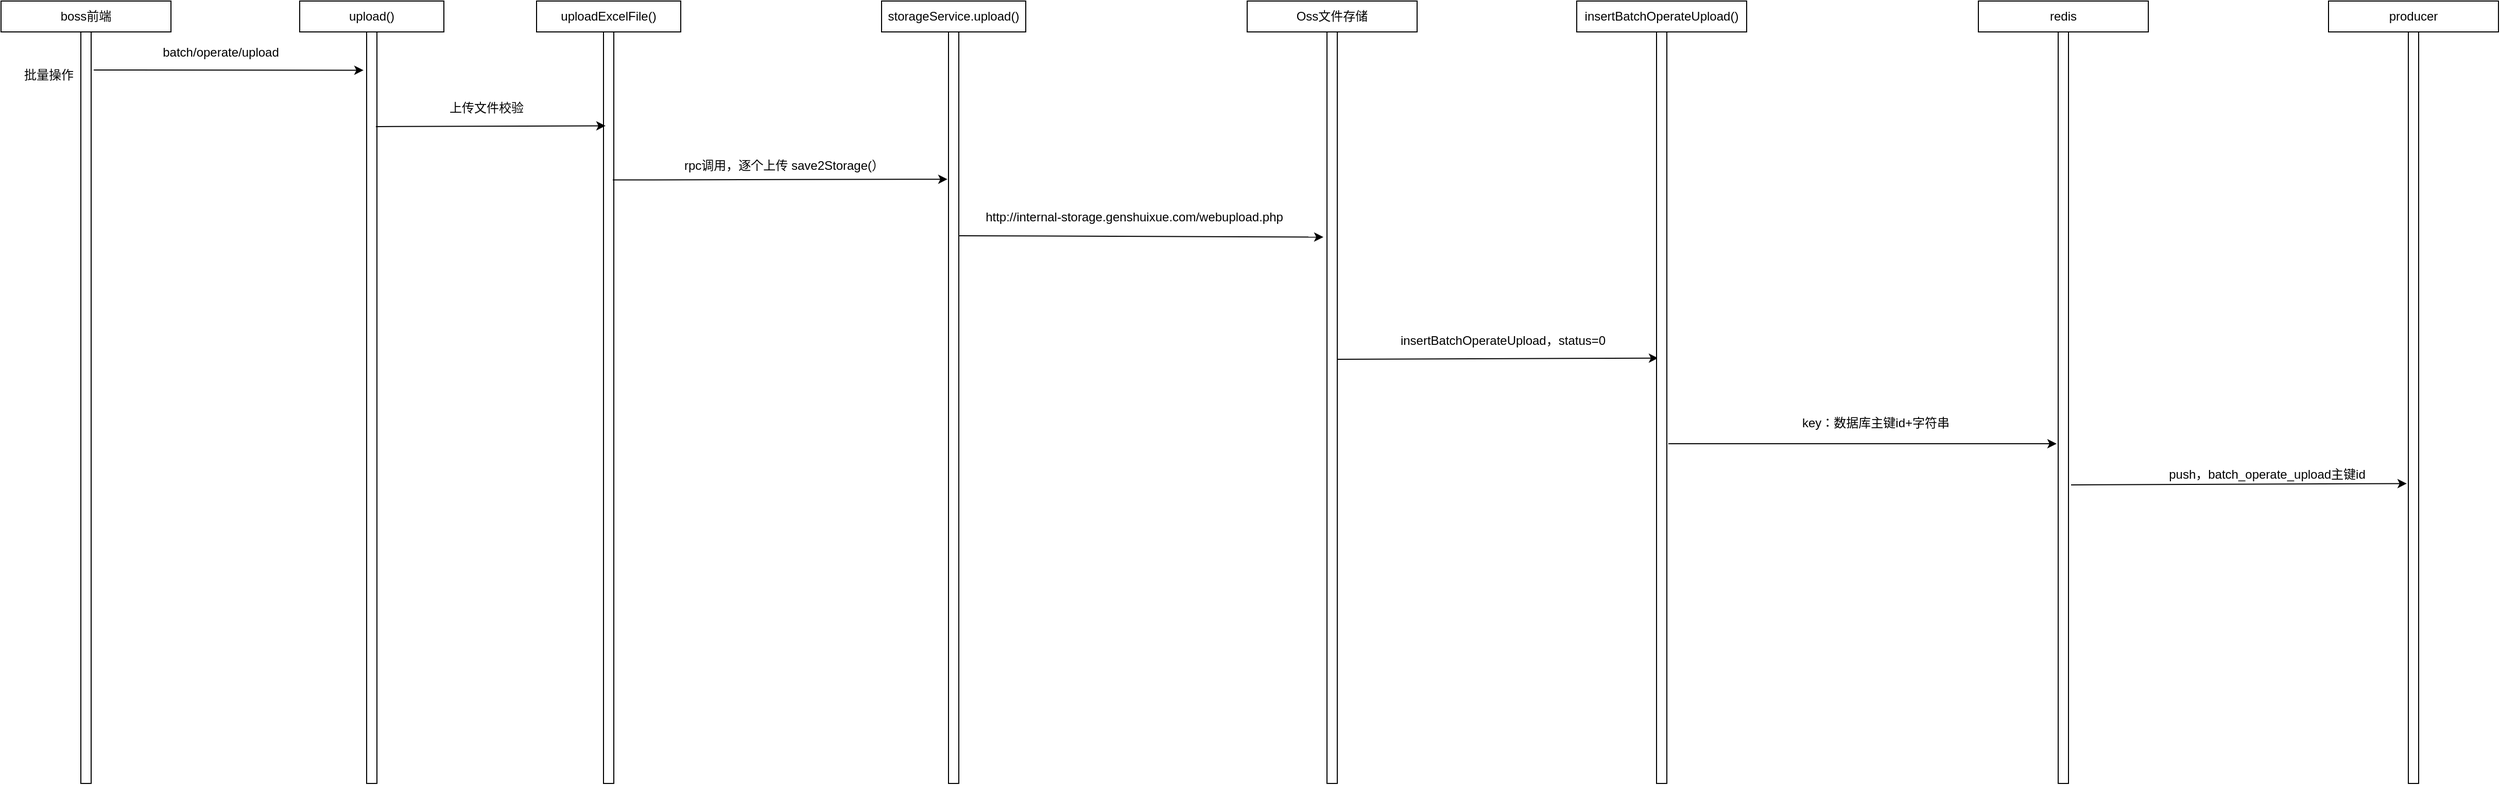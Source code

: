 <mxfile version="14.2.9" type="github">
  <diagram id="bskKvsHge31UiA6hYzuj" name="Page-1">
    <mxGraphModel dx="4633" dy="717" grid="1" gridSize="10" guides="1" tooltips="1" connect="1" arrows="1" fold="1" page="1" pageScale="1" pageWidth="3300" pageHeight="4681" math="0" shadow="0">
      <root>
        <mxCell id="0" />
        <mxCell id="1" parent="0" />
        <mxCell id="gw_4AoOqEpiKTLtsriPl-2" value="upload()" style="rounded=0;whiteSpace=wrap;html=1;" vertex="1" parent="1">
          <mxGeometry x="110" y="50" width="140" height="30" as="geometry" />
        </mxCell>
        <mxCell id="gw_4AoOqEpiKTLtsriPl-3" value="" style="rounded=0;whiteSpace=wrap;html=1;" vertex="1" parent="1">
          <mxGeometry x="175" y="80" width="10" height="730" as="geometry" />
        </mxCell>
        <mxCell id="gw_4AoOqEpiKTLtsriPl-4" value="uploadExcelFile()" style="rounded=0;whiteSpace=wrap;html=1;" vertex="1" parent="1">
          <mxGeometry x="340" y="50" width="140" height="30" as="geometry" />
        </mxCell>
        <mxCell id="gw_4AoOqEpiKTLtsriPl-5" value="" style="rounded=0;whiteSpace=wrap;html=1;" vertex="1" parent="1">
          <mxGeometry x="405" y="80" width="10" height="730" as="geometry" />
        </mxCell>
        <mxCell id="gw_4AoOqEpiKTLtsriPl-6" value="storageService.upload()" style="rounded=0;whiteSpace=wrap;html=1;" vertex="1" parent="1">
          <mxGeometry x="675" y="50" width="140" height="30" as="geometry" />
        </mxCell>
        <mxCell id="gw_4AoOqEpiKTLtsriPl-7" value="" style="rounded=0;whiteSpace=wrap;html=1;" vertex="1" parent="1">
          <mxGeometry x="740" y="80" width="10" height="730" as="geometry" />
        </mxCell>
        <mxCell id="gw_4AoOqEpiKTLtsriPl-8" value="Oss文件存储" style="rounded=0;whiteSpace=wrap;html=1;" vertex="1" parent="1">
          <mxGeometry x="1030" y="50" width="165" height="30" as="geometry" />
        </mxCell>
        <mxCell id="gw_4AoOqEpiKTLtsriPl-9" value="" style="rounded=0;whiteSpace=wrap;html=1;" vertex="1" parent="1">
          <mxGeometry x="1107.5" y="80" width="10" height="730" as="geometry" />
        </mxCell>
        <mxCell id="gw_4AoOqEpiKTLtsriPl-10" value="" style="endArrow=classic;html=1;entryX=-0.3;entryY=0.051;entryDx=0;entryDy=0;entryPerimeter=0;" edge="1" parent="1" target="gw_4AoOqEpiKTLtsriPl-3">
          <mxGeometry width="50" height="50" relative="1" as="geometry">
            <mxPoint x="-90" y="117" as="sourcePoint" />
            <mxPoint x="149" y="117.23" as="targetPoint" />
          </mxGeometry>
        </mxCell>
        <mxCell id="gw_4AoOqEpiKTLtsriPl-11" value="batch/operate/upload" style="text;html=1;align=center;verticalAlign=middle;resizable=0;points=[];autosize=1;" vertex="1" parent="1">
          <mxGeometry x="-32" y="90" width="130" height="20" as="geometry" />
        </mxCell>
        <mxCell id="gw_4AoOqEpiKTLtsriPl-12" value="" style="endArrow=classic;html=1;exitX=0.8;exitY=0.052;exitDx=0;exitDy=0;exitPerimeter=0;entryX=0.1;entryY=0.051;entryDx=0;entryDy=0;entryPerimeter=0;" edge="1" parent="1">
          <mxGeometry width="50" height="50" relative="1" as="geometry">
            <mxPoint x="184" y="171.96" as="sourcePoint" />
            <mxPoint x="407" y="171.23" as="targetPoint" />
          </mxGeometry>
        </mxCell>
        <mxCell id="gw_4AoOqEpiKTLtsriPl-13" value="上传文件校验" style="text;html=1;align=center;verticalAlign=middle;resizable=0;points=[];autosize=1;" vertex="1" parent="1">
          <mxGeometry x="246" y="144" width="90" height="20" as="geometry" />
        </mxCell>
        <mxCell id="gw_4AoOqEpiKTLtsriPl-16" value="" style="endArrow=classic;html=1;exitX=0.8;exitY=0.052;exitDx=0;exitDy=0;exitPerimeter=0;entryX=-0.35;entryY=0.273;entryDx=0;entryDy=0;entryPerimeter=0;" edge="1" parent="1" target="gw_4AoOqEpiKTLtsriPl-9">
          <mxGeometry width="50" height="50" relative="1" as="geometry">
            <mxPoint x="750" y="277.96" as="sourcePoint" />
            <mxPoint x="1067" y="278.02" as="targetPoint" />
          </mxGeometry>
        </mxCell>
        <mxCell id="gw_4AoOqEpiKTLtsriPl-17" value="http://internal-storage.genshuixue.com/webupload.php" style="text;html=1;align=center;verticalAlign=middle;resizable=0;points=[];autosize=1;" vertex="1" parent="1">
          <mxGeometry x="770" y="250" width="300" height="20" as="geometry" />
        </mxCell>
        <mxCell id="gw_4AoOqEpiKTLtsriPl-20" value="批量操作" style="text;html=1;strokeColor=none;fillColor=none;align=center;verticalAlign=middle;whiteSpace=wrap;rounded=0;" vertex="1" parent="1">
          <mxGeometry x="-160" y="110" width="53" height="23" as="geometry" />
        </mxCell>
        <mxCell id="gw_4AoOqEpiKTLtsriPl-23" value="" style="endArrow=classic;html=1;exitX=0.8;exitY=0.052;exitDx=0;exitDy=0;exitPerimeter=0;entryX=0.15;entryY=0.434;entryDx=0;entryDy=0;entryPerimeter=0;" edge="1" parent="1" target="gw_4AoOqEpiKTLtsriPl-35">
          <mxGeometry width="50" height="50" relative="1" as="geometry">
            <mxPoint x="1117.5" y="397.96" as="sourcePoint" />
            <mxPoint x="1664" y="396.67" as="targetPoint" />
          </mxGeometry>
        </mxCell>
        <mxCell id="gw_4AoOqEpiKTLtsriPl-24" value="insertBatchOperateUpload，status=0" style="text;html=1;align=center;verticalAlign=middle;resizable=0;points=[];autosize=1;" vertex="1" parent="1">
          <mxGeometry x="1172.5" y="370" width="210" height="20" as="geometry" />
        </mxCell>
        <mxCell id="gw_4AoOqEpiKTLtsriPl-29" value="boss前端" style="rounded=0;whiteSpace=wrap;html=1;" vertex="1" parent="1">
          <mxGeometry x="-180" y="50" width="165" height="30" as="geometry" />
        </mxCell>
        <mxCell id="gw_4AoOqEpiKTLtsriPl-30" value="" style="rounded=0;whiteSpace=wrap;html=1;" vertex="1" parent="1">
          <mxGeometry x="-102.5" y="80" width="10" height="730" as="geometry" />
        </mxCell>
        <mxCell id="gw_4AoOqEpiKTLtsriPl-34" value="insertBatchOperateUpload()" style="rounded=0;whiteSpace=wrap;html=1;" vertex="1" parent="1">
          <mxGeometry x="1350" y="50" width="165" height="30" as="geometry" />
        </mxCell>
        <mxCell id="gw_4AoOqEpiKTLtsriPl-35" value="" style="rounded=0;whiteSpace=wrap;html=1;" vertex="1" parent="1">
          <mxGeometry x="1427.5" y="80" width="10" height="730" as="geometry" />
        </mxCell>
        <mxCell id="gw_4AoOqEpiKTLtsriPl-36" value="" style="endArrow=classic;html=1;exitX=0.9;exitY=0.197;exitDx=0;exitDy=0;exitPerimeter=0;entryX=-0.1;entryY=0.196;entryDx=0;entryDy=0;entryPerimeter=0;" edge="1" parent="1" source="gw_4AoOqEpiKTLtsriPl-5" target="gw_4AoOqEpiKTLtsriPl-7">
          <mxGeometry width="50" height="50" relative="1" as="geometry">
            <mxPoint x="600" y="310" as="sourcePoint" />
            <mxPoint x="650" y="260" as="targetPoint" />
          </mxGeometry>
        </mxCell>
        <mxCell id="gw_4AoOqEpiKTLtsriPl-37" value="rpc调用，逐个上传&amp;nbsp;save2Storage(）" style="text;html=1;align=center;verticalAlign=middle;resizable=0;points=[];autosize=1;" vertex="1" parent="1">
          <mxGeometry x="475" y="200" width="210" height="20" as="geometry" />
        </mxCell>
        <mxCell id="gw_4AoOqEpiKTLtsriPl-38" value="redis" style="rounded=0;whiteSpace=wrap;html=1;" vertex="1" parent="1">
          <mxGeometry x="1740" y="50" width="165" height="30" as="geometry" />
        </mxCell>
        <mxCell id="gw_4AoOqEpiKTLtsriPl-39" value="" style="rounded=0;whiteSpace=wrap;html=1;" vertex="1" parent="1">
          <mxGeometry x="1817.5" y="80" width="10" height="730" as="geometry" />
        </mxCell>
        <mxCell id="gw_4AoOqEpiKTLtsriPl-40" value="" style="endArrow=classic;html=1;" edge="1" parent="1">
          <mxGeometry width="50" height="50" relative="1" as="geometry">
            <mxPoint x="1439" y="480" as="sourcePoint" />
            <mxPoint x="1816" y="480" as="targetPoint" />
          </mxGeometry>
        </mxCell>
        <mxCell id="gw_4AoOqEpiKTLtsriPl-41" value="key：数据库主键id+字符串" style="text;html=1;align=center;verticalAlign=middle;resizable=0;points=[];autosize=1;" vertex="1" parent="1">
          <mxGeometry x="1560" y="450" width="160" height="20" as="geometry" />
        </mxCell>
        <mxCell id="gw_4AoOqEpiKTLtsriPl-42" value="producer" style="rounded=0;whiteSpace=wrap;html=1;" vertex="1" parent="1">
          <mxGeometry x="2080" y="50" width="165" height="30" as="geometry" />
        </mxCell>
        <mxCell id="gw_4AoOqEpiKTLtsriPl-43" value="" style="rounded=0;whiteSpace=wrap;html=1;" vertex="1" parent="1">
          <mxGeometry x="2157.5" y="80" width="10" height="730" as="geometry" />
        </mxCell>
        <mxCell id="gw_4AoOqEpiKTLtsriPl-44" value="" style="endArrow=classic;html=1;entryX=-0.15;entryY=0.601;entryDx=0;entryDy=0;entryPerimeter=0;" edge="1" parent="1" target="gw_4AoOqEpiKTLtsriPl-43">
          <mxGeometry width="50" height="50" relative="1" as="geometry">
            <mxPoint x="1830" y="520" as="sourcePoint" />
            <mxPoint x="1590" y="390" as="targetPoint" />
          </mxGeometry>
        </mxCell>
        <mxCell id="gw_4AoOqEpiKTLtsriPl-45" value="push，batch_operate_upload主键id" style="text;html=1;align=center;verticalAlign=middle;resizable=0;points=[];autosize=1;" vertex="1" parent="1">
          <mxGeometry x="1915" y="500" width="210" height="20" as="geometry" />
        </mxCell>
      </root>
    </mxGraphModel>
  </diagram>
</mxfile>
